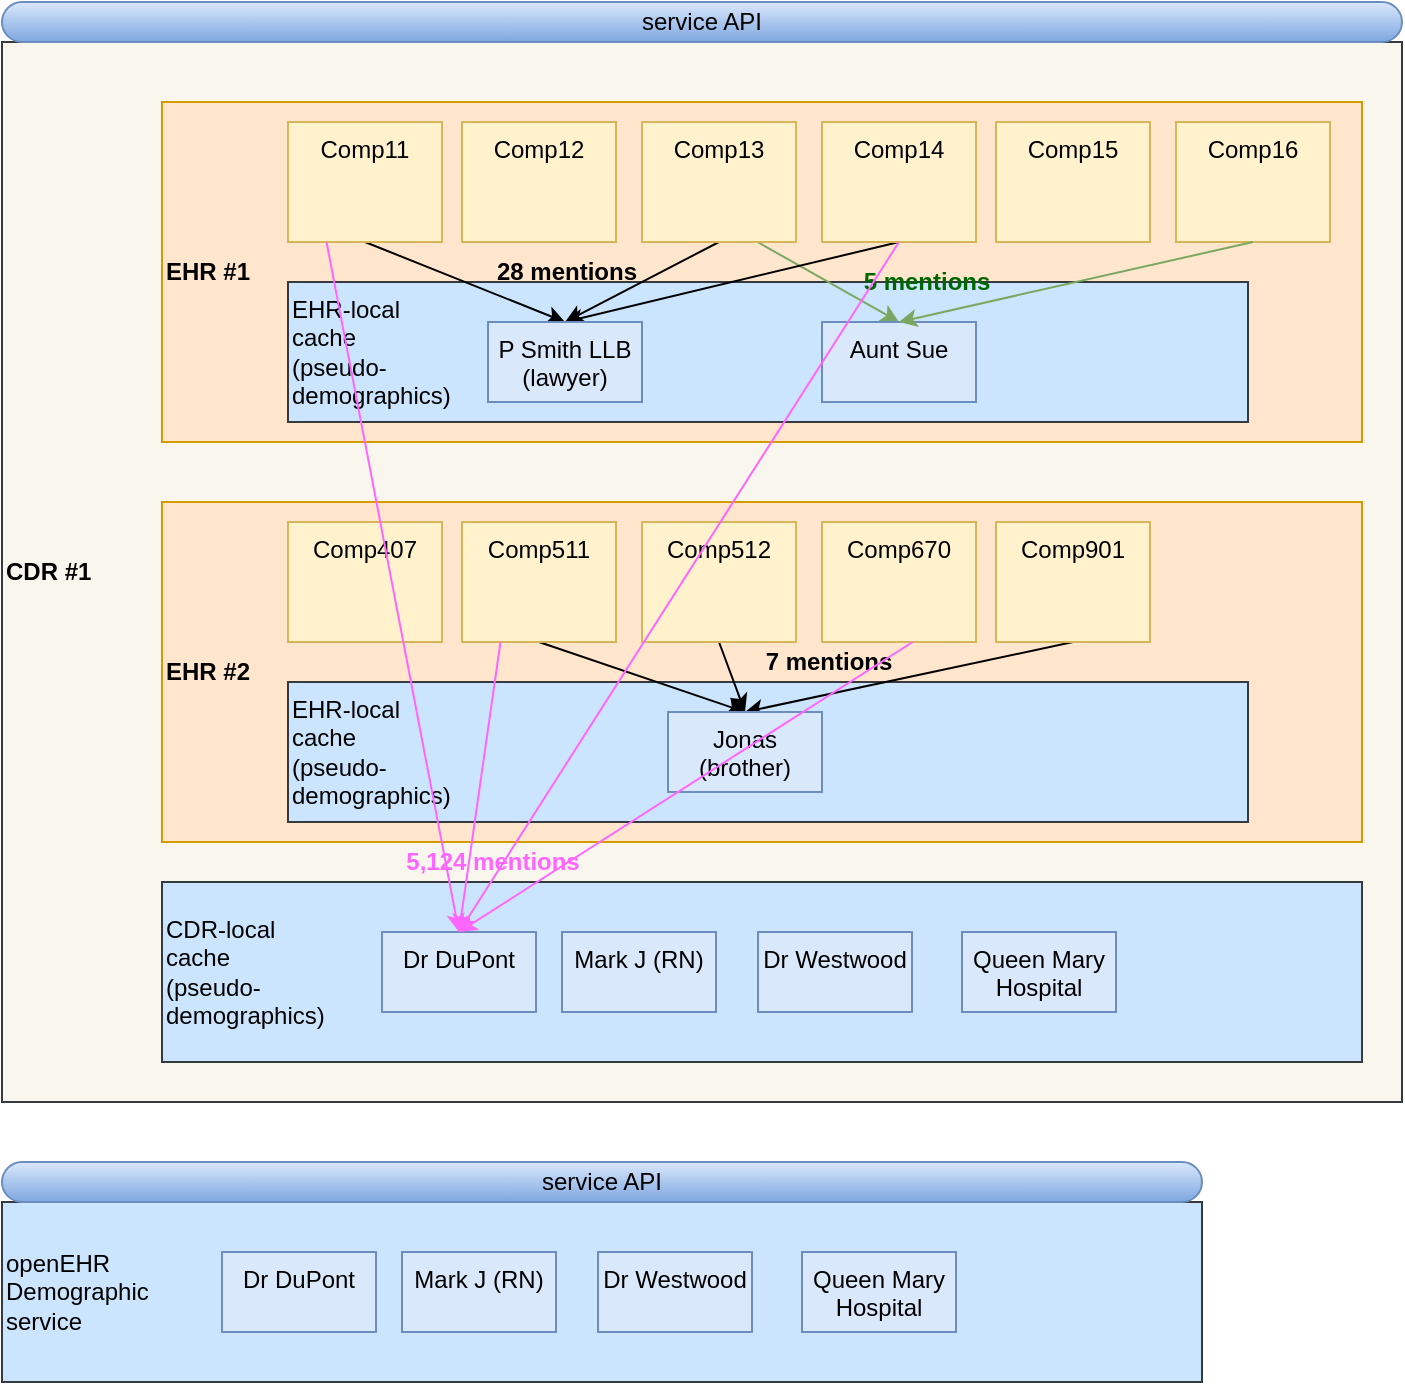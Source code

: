 <mxfile version="12.6.5" type="device"><diagram id="rTBxadO2ILIJOndawhkv" name="Page-1"><mxGraphModel dx="1366" dy="816" grid="1" gridSize="10" guides="1" tooltips="1" connect="1" arrows="1" fold="1" page="1" pageScale="1" pageWidth="827" pageHeight="1169" math="0" shadow="0"><root><mxCell id="0"/><mxCell id="1" parent="0"/><mxCell id="JlZTFD2v0OT3Bwpul4gm-39" value="CDR #1" style="rounded=0;whiteSpace=wrap;html=1;align=left;fillColor=#f9f7ed;strokeColor=#36393d;fontStyle=1" vertex="1" parent="1"><mxGeometry x="80" y="90" width="700" height="530" as="geometry"/></mxCell><mxCell id="JlZTFD2v0OT3Bwpul4gm-1" value="EHR #1" style="rounded=0;whiteSpace=wrap;html=1;align=left;fillColor=#ffe6cc;strokeColor=#d79b00;fontStyle=1" vertex="1" parent="1"><mxGeometry x="160" y="120" width="600" height="170" as="geometry"/></mxCell><mxCell id="JlZTFD2v0OT3Bwpul4gm-19" value="EHR-local&lt;br&gt;cache&lt;br&gt;(pseudo-&lt;br&gt;demographics)" style="rounded=0;whiteSpace=wrap;html=1;align=left;fillColor=#cce5ff;strokeColor=#36393d;" vertex="1" parent="1"><mxGeometry x="223" y="210" width="480" height="70" as="geometry"/></mxCell><mxCell id="JlZTFD2v0OT3Bwpul4gm-12" style="rounded=0;orthogonalLoop=1;jettySize=auto;html=1;exitX=0.5;exitY=1;exitDx=0;exitDy=0;entryX=0.5;entryY=0;entryDx=0;entryDy=0;" edge="1" parent="1" source="JlZTFD2v0OT3Bwpul4gm-2" target="JlZTFD2v0OT3Bwpul4gm-10"><mxGeometry relative="1" as="geometry"/></mxCell><mxCell id="JlZTFD2v0OT3Bwpul4gm-2" value="Comp11" style="rounded=0;whiteSpace=wrap;html=1;verticalAlign=top;fillColor=#fff2cc;strokeColor=#d6b656;" vertex="1" parent="1"><mxGeometry x="223" y="130" width="77" height="60" as="geometry"/></mxCell><mxCell id="JlZTFD2v0OT3Bwpul4gm-3" value="Comp12" style="rounded=0;whiteSpace=wrap;html=1;verticalAlign=top;fillColor=#fff2cc;strokeColor=#d6b656;" vertex="1" parent="1"><mxGeometry x="310" y="130" width="77" height="60" as="geometry"/></mxCell><mxCell id="JlZTFD2v0OT3Bwpul4gm-13" style="rounded=0;orthogonalLoop=1;jettySize=auto;html=1;exitX=0.5;exitY=1;exitDx=0;exitDy=0;entryX=0.5;entryY=0;entryDx=0;entryDy=0;" edge="1" parent="1" source="JlZTFD2v0OT3Bwpul4gm-6" target="JlZTFD2v0OT3Bwpul4gm-10"><mxGeometry relative="1" as="geometry"/></mxCell><mxCell id="JlZTFD2v0OT3Bwpul4gm-16" style="edgeStyle=none;rounded=0;orthogonalLoop=1;jettySize=auto;html=1;exitX=0.75;exitY=1;exitDx=0;exitDy=0;entryX=0.5;entryY=0;entryDx=0;entryDy=0;strokeColor=#7AA860;" edge="1" parent="1" source="JlZTFD2v0OT3Bwpul4gm-6" target="JlZTFD2v0OT3Bwpul4gm-11"><mxGeometry relative="1" as="geometry"/></mxCell><mxCell id="JlZTFD2v0OT3Bwpul4gm-6" value="Comp13" style="rounded=0;whiteSpace=wrap;html=1;verticalAlign=top;fillColor=#fff2cc;strokeColor=#d6b656;" vertex="1" parent="1"><mxGeometry x="400" y="130" width="77" height="60" as="geometry"/></mxCell><mxCell id="JlZTFD2v0OT3Bwpul4gm-14" style="edgeStyle=none;rounded=0;orthogonalLoop=1;jettySize=auto;html=1;exitX=0.5;exitY=1;exitDx=0;exitDy=0;entryX=0.5;entryY=0;entryDx=0;entryDy=0;" edge="1" parent="1" source="JlZTFD2v0OT3Bwpul4gm-7" target="JlZTFD2v0OT3Bwpul4gm-10"><mxGeometry relative="1" as="geometry"/></mxCell><mxCell id="JlZTFD2v0OT3Bwpul4gm-7" value="Comp14" style="rounded=0;whiteSpace=wrap;html=1;verticalAlign=top;fillColor=#fff2cc;strokeColor=#d6b656;" vertex="1" parent="1"><mxGeometry x="490" y="130" width="77" height="60" as="geometry"/></mxCell><mxCell id="JlZTFD2v0OT3Bwpul4gm-8" value="Comp15" style="rounded=0;whiteSpace=wrap;html=1;verticalAlign=top;fillColor=#fff2cc;strokeColor=#d6b656;" vertex="1" parent="1"><mxGeometry x="577" y="130" width="77" height="60" as="geometry"/></mxCell><mxCell id="JlZTFD2v0OT3Bwpul4gm-9" value="Comp16" style="rounded=0;whiteSpace=wrap;html=1;verticalAlign=top;fillColor=#fff2cc;strokeColor=#d6b656;" vertex="1" parent="1"><mxGeometry x="667" y="130" width="77" height="60" as="geometry"/></mxCell><mxCell id="JlZTFD2v0OT3Bwpul4gm-10" value="P Smith LLB (lawyer)" style="rounded=0;whiteSpace=wrap;html=1;verticalAlign=top;fillColor=#dae8fc;strokeColor=#6c8ebf;" vertex="1" parent="1"><mxGeometry x="323" y="230" width="77" height="40" as="geometry"/></mxCell><mxCell id="JlZTFD2v0OT3Bwpul4gm-11" value="Aunt Sue" style="rounded=0;whiteSpace=wrap;html=1;verticalAlign=top;fillColor=#dae8fc;strokeColor=#6c8ebf;" vertex="1" parent="1"><mxGeometry x="490" y="230" width="77" height="40" as="geometry"/></mxCell><mxCell id="JlZTFD2v0OT3Bwpul4gm-15" value="28 mentions" style="text;html=1;align=center;verticalAlign=middle;resizable=0;points=[];autosize=1;fontStyle=1" vertex="1" parent="1"><mxGeometry x="316.5" y="195" width="90" height="20" as="geometry"/></mxCell><mxCell id="JlZTFD2v0OT3Bwpul4gm-17" style="edgeStyle=none;rounded=0;orthogonalLoop=1;jettySize=auto;html=1;exitX=0.5;exitY=1;exitDx=0;exitDy=0;entryX=0.5;entryY=0;entryDx=0;entryDy=0;strokeColor=#7AA860;" edge="1" parent="1" source="JlZTFD2v0OT3Bwpul4gm-9" target="JlZTFD2v0OT3Bwpul4gm-11"><mxGeometry relative="1" as="geometry"><mxPoint x="467.75" y="200" as="sourcePoint"/><mxPoint x="538.5" y="240" as="targetPoint"/></mxGeometry></mxCell><mxCell id="JlZTFD2v0OT3Bwpul4gm-18" value="5 mentions" style="text;html=1;align=center;verticalAlign=middle;resizable=0;points=[];autosize=1;fontColor=#006600;fontStyle=1" vertex="1" parent="1"><mxGeometry x="502" y="200" width="80" height="20" as="geometry"/></mxCell><mxCell id="JlZTFD2v0OT3Bwpul4gm-20" value="EHR #2" style="rounded=0;whiteSpace=wrap;html=1;align=left;fillColor=#ffe6cc;strokeColor=#d79b00;fontStyle=1" vertex="1" parent="1"><mxGeometry x="160" y="320" width="600" height="170" as="geometry"/></mxCell><mxCell id="JlZTFD2v0OT3Bwpul4gm-21" value="EHR-local&lt;br&gt;cache&lt;br&gt;(pseudo-&lt;br&gt;demographics)" style="rounded=0;whiteSpace=wrap;html=1;align=left;fillColor=#cce5ff;strokeColor=#36393d;" vertex="1" parent="1"><mxGeometry x="223" y="410" width="480" height="70" as="geometry"/></mxCell><mxCell id="JlZTFD2v0OT3Bwpul4gm-22" style="rounded=0;orthogonalLoop=1;jettySize=auto;html=1;exitX=0.5;exitY=1;exitDx=0;exitDy=0;entryX=0.5;entryY=0;entryDx=0;entryDy=0;" edge="1" parent="1" source="JlZTFD2v0OT3Bwpul4gm-24" target="JlZTFD2v0OT3Bwpul4gm-32"><mxGeometry relative="1" as="geometry"/></mxCell><mxCell id="JlZTFD2v0OT3Bwpul4gm-23" value="Comp407" style="rounded=0;whiteSpace=wrap;html=1;verticalAlign=top;fillColor=#fff2cc;strokeColor=#d6b656;" vertex="1" parent="1"><mxGeometry x="223" y="330" width="77" height="60" as="geometry"/></mxCell><mxCell id="JlZTFD2v0OT3Bwpul4gm-24" value="Comp511" style="rounded=0;whiteSpace=wrap;html=1;verticalAlign=top;fillColor=#fff2cc;strokeColor=#d6b656;" vertex="1" parent="1"><mxGeometry x="310" y="330" width="77" height="60" as="geometry"/></mxCell><mxCell id="JlZTFD2v0OT3Bwpul4gm-25" style="rounded=0;orthogonalLoop=1;jettySize=auto;html=1;exitX=0.5;exitY=1;exitDx=0;exitDy=0;entryX=0.5;entryY=0;entryDx=0;entryDy=0;" edge="1" parent="1" source="JlZTFD2v0OT3Bwpul4gm-27" target="JlZTFD2v0OT3Bwpul4gm-32"><mxGeometry relative="1" as="geometry"/></mxCell><mxCell id="JlZTFD2v0OT3Bwpul4gm-27" value="Comp512" style="rounded=0;whiteSpace=wrap;html=1;verticalAlign=top;fillColor=#fff2cc;strokeColor=#d6b656;" vertex="1" parent="1"><mxGeometry x="400" y="330" width="77" height="60" as="geometry"/></mxCell><mxCell id="JlZTFD2v0OT3Bwpul4gm-28" style="edgeStyle=none;rounded=0;orthogonalLoop=1;jettySize=auto;html=1;exitX=0.5;exitY=1;exitDx=0;exitDy=0;entryX=0.5;entryY=0;entryDx=0;entryDy=0;" edge="1" parent="1" source="JlZTFD2v0OT3Bwpul4gm-30" target="JlZTFD2v0OT3Bwpul4gm-32"><mxGeometry relative="1" as="geometry"/></mxCell><mxCell id="JlZTFD2v0OT3Bwpul4gm-29" value="Comp670" style="rounded=0;whiteSpace=wrap;html=1;verticalAlign=top;fillColor=#fff2cc;strokeColor=#d6b656;" vertex="1" parent="1"><mxGeometry x="490" y="330" width="77" height="60" as="geometry"/></mxCell><mxCell id="JlZTFD2v0OT3Bwpul4gm-30" value="Comp901" style="rounded=0;whiteSpace=wrap;html=1;verticalAlign=top;fillColor=#fff2cc;strokeColor=#d6b656;" vertex="1" parent="1"><mxGeometry x="577" y="330" width="77" height="60" as="geometry"/></mxCell><mxCell id="JlZTFD2v0OT3Bwpul4gm-32" value="Jonas&lt;br&gt;(brother)" style="rounded=0;whiteSpace=wrap;html=1;verticalAlign=top;fillColor=#dae8fc;strokeColor=#6c8ebf;" vertex="1" parent="1"><mxGeometry x="413" y="425" width="77" height="40" as="geometry"/></mxCell><mxCell id="JlZTFD2v0OT3Bwpul4gm-34" value="7 mentions" style="text;html=1;align=center;verticalAlign=middle;resizable=0;points=[];autosize=1;fontStyle=1" vertex="1" parent="1"><mxGeometry x="453" y="390" width="80" height="20" as="geometry"/></mxCell><mxCell id="JlZTFD2v0OT3Bwpul4gm-40" value="CDR-local&lt;br&gt;cache&lt;br&gt;(pseudo-&lt;br&gt;demographics)" style="rounded=0;whiteSpace=wrap;html=1;align=left;fillColor=#cce5ff;strokeColor=#36393d;" vertex="1" parent="1"><mxGeometry x="160" y="510" width="600" height="90" as="geometry"/></mxCell><mxCell id="JlZTFD2v0OT3Bwpul4gm-41" value="Dr DuPont" style="rounded=0;whiteSpace=wrap;html=1;verticalAlign=top;fillColor=#dae8fc;strokeColor=#6c8ebf;" vertex="1" parent="1"><mxGeometry x="270" y="535" width="77" height="40" as="geometry"/></mxCell><mxCell id="JlZTFD2v0OT3Bwpul4gm-42" value="Queen Mary Hospital" style="rounded=0;whiteSpace=wrap;html=1;verticalAlign=top;fillColor=#dae8fc;strokeColor=#6c8ebf;" vertex="1" parent="1"><mxGeometry x="560" y="535" width="77" height="40" as="geometry"/></mxCell><mxCell id="JlZTFD2v0OT3Bwpul4gm-43" value="Mark J (RN)" style="rounded=0;whiteSpace=wrap;html=1;verticalAlign=top;fillColor=#dae8fc;strokeColor=#6c8ebf;" vertex="1" parent="1"><mxGeometry x="360" y="535" width="77" height="40" as="geometry"/></mxCell><mxCell id="JlZTFD2v0OT3Bwpul4gm-44" value="Dr Westwood" style="rounded=0;whiteSpace=wrap;html=1;verticalAlign=top;fillColor=#dae8fc;strokeColor=#6c8ebf;" vertex="1" parent="1"><mxGeometry x="458" y="535" width="77" height="40" as="geometry"/></mxCell><mxCell id="JlZTFD2v0OT3Bwpul4gm-45" style="edgeStyle=none;rounded=0;orthogonalLoop=1;jettySize=auto;html=1;exitX=0.25;exitY=1;exitDx=0;exitDy=0;entryX=0.5;entryY=0;entryDx=0;entryDy=0;strokeColor=#FF66FF;fontColor=#7AA860;" edge="1" parent="1" source="JlZTFD2v0OT3Bwpul4gm-2" target="JlZTFD2v0OT3Bwpul4gm-41"><mxGeometry relative="1" as="geometry"/></mxCell><mxCell id="JlZTFD2v0OT3Bwpul4gm-46" style="edgeStyle=none;rounded=0;orthogonalLoop=1;jettySize=auto;html=1;exitX=0.5;exitY=1;exitDx=0;exitDy=0;entryX=0.5;entryY=0;entryDx=0;entryDy=0;strokeColor=#FF66FF;fontColor=#7AA860;" edge="1" parent="1" source="JlZTFD2v0OT3Bwpul4gm-7" target="JlZTFD2v0OT3Bwpul4gm-41"><mxGeometry relative="1" as="geometry"><mxPoint x="252.25" y="200" as="sourcePoint"/><mxPoint x="318.5" y="545" as="targetPoint"/></mxGeometry></mxCell><mxCell id="JlZTFD2v0OT3Bwpul4gm-47" style="edgeStyle=none;rounded=0;orthogonalLoop=1;jettySize=auto;html=1;exitX=1.029;exitY=0;exitDx=0;exitDy=0;entryX=0.5;entryY=0;entryDx=0;entryDy=0;strokeColor=#FF66FF;fontColor=#7AA860;exitPerimeter=0;" edge="1" parent="1" source="JlZTFD2v0OT3Bwpul4gm-34" target="JlZTFD2v0OT3Bwpul4gm-41"><mxGeometry relative="1" as="geometry"><mxPoint x="538.5" y="200" as="sourcePoint"/><mxPoint x="318.5" y="545" as="targetPoint"/></mxGeometry></mxCell><mxCell id="JlZTFD2v0OT3Bwpul4gm-48" style="edgeStyle=none;rounded=0;orthogonalLoop=1;jettySize=auto;html=1;exitX=0.25;exitY=1;exitDx=0;exitDy=0;entryX=0.5;entryY=0;entryDx=0;entryDy=0;strokeColor=#FF66FF;fontColor=#7AA860;" edge="1" parent="1" source="JlZTFD2v0OT3Bwpul4gm-24" target="JlZTFD2v0OT3Bwpul4gm-41"><mxGeometry relative="1" as="geometry"><mxPoint x="540.03" y="400" as="sourcePoint"/><mxPoint x="318.5" y="545" as="targetPoint"/></mxGeometry></mxCell><mxCell id="JlZTFD2v0OT3Bwpul4gm-49" value="5,124 mentions" style="text;html=1;align=center;verticalAlign=middle;resizable=0;points=[];autosize=1;fontColor=#FF66FF;fontStyle=1" vertex="1" parent="1"><mxGeometry x="270" y="490" width="110" height="20" as="geometry"/></mxCell><mxCell id="JlZTFD2v0OT3Bwpul4gm-50" value="openEHR&lt;br&gt;Demographic&lt;br&gt;service" style="rounded=0;whiteSpace=wrap;html=1;align=left;fillColor=#cce5ff;strokeColor=#36393d;" vertex="1" parent="1"><mxGeometry x="80" y="670" width="600" height="90" as="geometry"/></mxCell><mxCell id="JlZTFD2v0OT3Bwpul4gm-51" value="Dr DuPont" style="rounded=0;whiteSpace=wrap;html=1;verticalAlign=top;fillColor=#dae8fc;strokeColor=#6c8ebf;" vertex="1" parent="1"><mxGeometry x="190" y="695" width="77" height="40" as="geometry"/></mxCell><mxCell id="JlZTFD2v0OT3Bwpul4gm-52" value="Queen Mary Hospital" style="rounded=0;whiteSpace=wrap;html=1;verticalAlign=top;fillColor=#dae8fc;strokeColor=#6c8ebf;" vertex="1" parent="1"><mxGeometry x="480" y="695" width="77" height="40" as="geometry"/></mxCell><mxCell id="JlZTFD2v0OT3Bwpul4gm-53" value="Mark J (RN)" style="rounded=0;whiteSpace=wrap;html=1;verticalAlign=top;fillColor=#dae8fc;strokeColor=#6c8ebf;" vertex="1" parent="1"><mxGeometry x="280" y="695" width="77" height="40" as="geometry"/></mxCell><mxCell id="JlZTFD2v0OT3Bwpul4gm-54" value="Dr Westwood" style="rounded=0;whiteSpace=wrap;html=1;verticalAlign=top;fillColor=#dae8fc;strokeColor=#6c8ebf;" vertex="1" parent="1"><mxGeometry x="378" y="695" width="77" height="40" as="geometry"/></mxCell><mxCell id="JlZTFD2v0OT3Bwpul4gm-56" value="service API" style="rounded=1;whiteSpace=wrap;html=1;arcSize=50;gradientColor=#7ea6e0;fillColor=#dae8fc;strokeColor=#6c8ebf;" vertex="1" parent="1"><mxGeometry x="80" y="650" width="600" height="20" as="geometry"/></mxCell><mxCell id="JlZTFD2v0OT3Bwpul4gm-57" value="service API" style="rounded=1;whiteSpace=wrap;html=1;arcSize=50;gradientColor=#7ea6e0;fillColor=#dae8fc;strokeColor=#6c8ebf;" vertex="1" parent="1"><mxGeometry x="80" y="70" width="700" height="20" as="geometry"/></mxCell></root></mxGraphModel></diagram></mxfile>